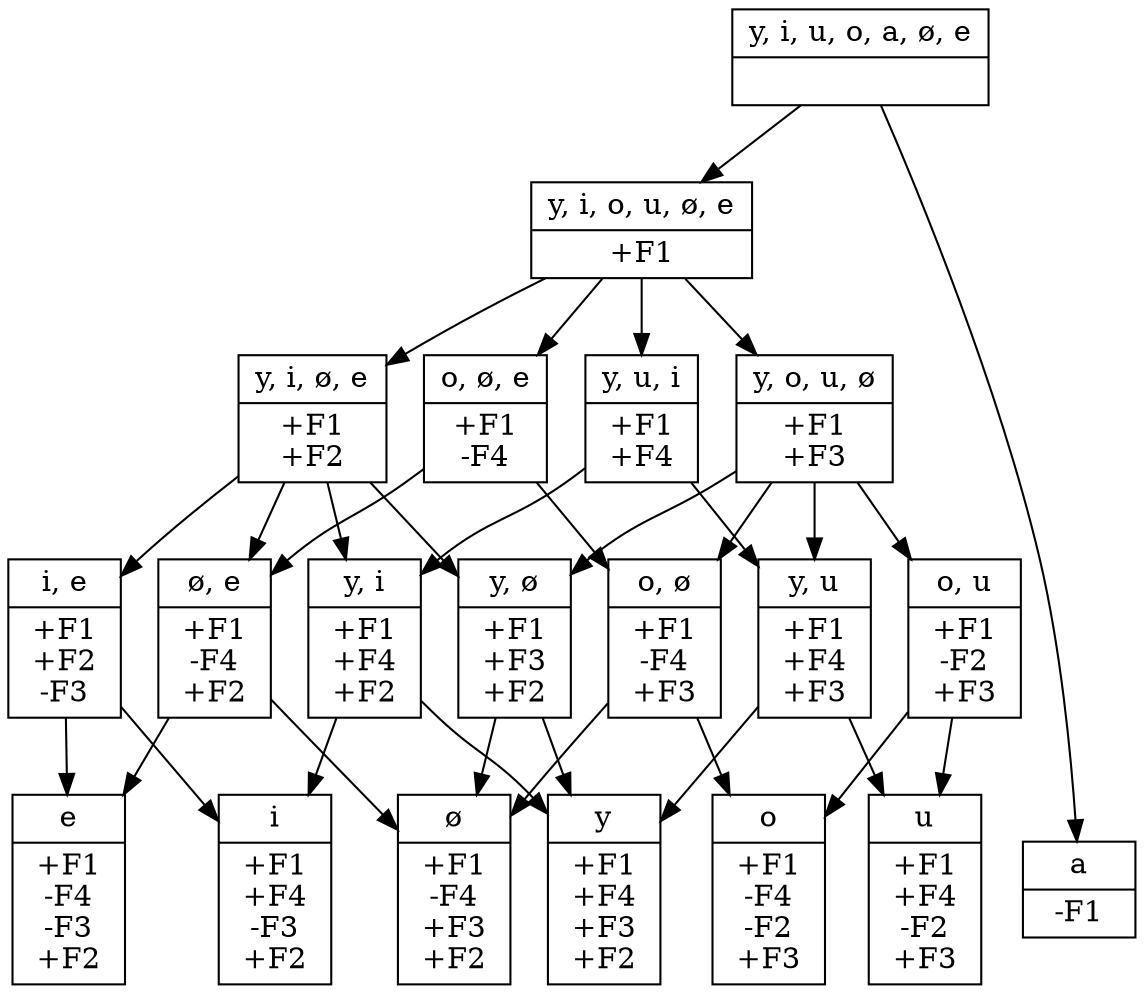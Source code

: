 // None
digraph {
	0 [label="{<segs> y, i, u, o, a, ø, e |<feats>  }",shape=record]
	1 [label="{<segs> y, i, o, u, ø, e |<feats> +F1 }",shape=record]
	2 [label="{<segs> y, i, ø, e |<feats> +F1\n+F2 }",shape=record]
	3 [label="{<segs> y, o, u, ø |<feats> +F1\n+F3 }",shape=record]
	4 [label="{<segs> y, u, i |<feats> +F1\n+F4 }",shape=record]
	5 [label="{<segs> i |<feats> +F1\n+F4\n-F3\n+F2 }",shape=record]
	6 [label="{<segs> y |<feats> +F1\n+F4\n+F3\n+F2 }",shape=record]
	7 [label="{<segs> u |<feats> +F1\n+F4\n-F2\n+F3 }",shape=record]
	8 [label="{<segs> e |<feats> +F1\n-F4\n-F3\n+F2 }",shape=record]
	9 [label="{<segs> ø |<feats> +F1\n-F4\n+F3\n+F2 }",shape=record]
	10 [label="{<segs> o |<feats> +F1\n-F4\n-F2\n+F3 }",shape=record]
	11 [label="{<segs> a |<feats> -F1 }",shape=record]
	12 [label="{<segs> y, ø |<feats> +F1\n+F3\n+F2 }",shape=record]
	13 [label="{<segs> y, i |<feats> +F1\n+F4\n+F2 }",shape=record]
	14 [label="{<segs> y, u |<feats> +F1\n+F4\n+F3 }",shape=record]
	15 [label="{<segs> o, u |<feats> +F1\n-F2\n+F3 }",shape=record]
	16 [label="{<segs> i, e |<feats> +F1\n+F2\n-F3 }",shape=record]
	17 [label="{<segs> o, ø, e |<feats> +F1\n-F4 }",shape=record]
	18 [label="{<segs> ø, e |<feats> +F1\n-F4\n+F2 }",shape=record]
	19 [label="{<segs> o, ø |<feats> +F1\n-F4\n+F3 }",shape=record]
	0 -> 1	0 -> 11	1 -> 2	1 -> 3	1 -> 4	1 -> 17	2 -> 12	2 -> 13	2 -> 16	2 -> 18	3 -> 12	3 -> 14	3 -> 15	3 -> 19	4 -> 13	4 -> 14	12 -> 6	12 -> 9	13 -> 5	13 -> 6	14 -> 6	14 -> 7	15 -> 7	15 -> 10	16 -> 5	16 -> 8	17 -> 18	17 -> 19	18 -> 8	18 -> 9	19 -> 9	19 -> 10
{rank=same; 5 6 7 8 9 10 11}
}